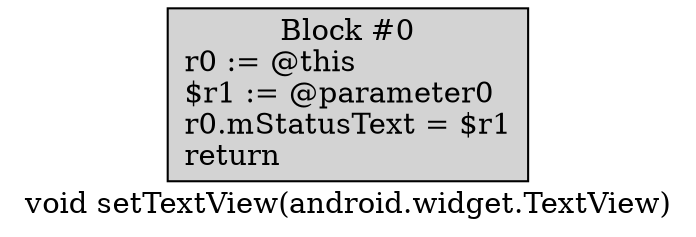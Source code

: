 digraph "void setTextView(android.widget.TextView)" {
    label = "void setTextView(android.widget.TextView)";
    node [shape = box];
    "0" [style = filled,fillcolor = lightgray,label = "Block #0\nr0 := @this\l$r1 := @parameter0\lr0.mStatusText = $r1\lreturn\l",];
}
